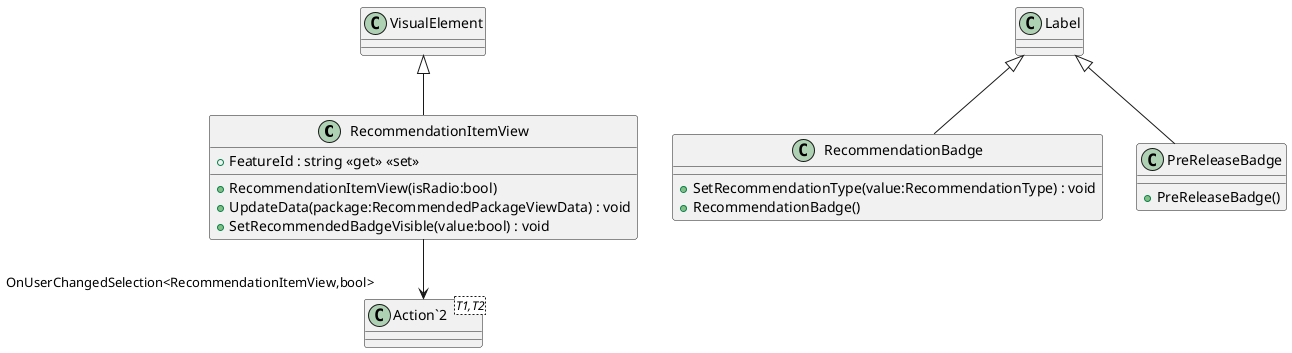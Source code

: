 @startuml
class RecommendationItemView {
    + FeatureId : string <<get>> <<set>>
    + RecommendationItemView(isRadio:bool)
    + UpdateData(package:RecommendedPackageViewData) : void
    + SetRecommendedBadgeVisible(value:bool) : void
}
class RecommendationBadge {
    + SetRecommendationType(value:RecommendationType) : void
    + RecommendationBadge()
}
class PreReleaseBadge {
    + PreReleaseBadge()
}
class "Action`2"<T1,T2> {
}
VisualElement <|-- RecommendationItemView
RecommendationItemView --> "OnUserChangedSelection<RecommendationItemView,bool>" "Action`2"
Label <|-- RecommendationBadge
Label <|-- PreReleaseBadge
@enduml
